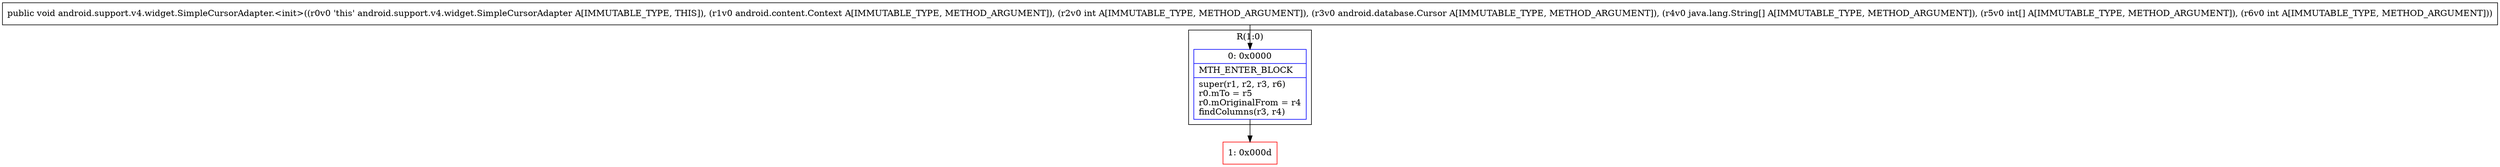 digraph "CFG forandroid.support.v4.widget.SimpleCursorAdapter.\<init\>(Landroid\/content\/Context;ILandroid\/database\/Cursor;[Ljava\/lang\/String;[II)V" {
subgraph cluster_Region_90189258 {
label = "R(1:0)";
node [shape=record,color=blue];
Node_0 [shape=record,label="{0\:\ 0x0000|MTH_ENTER_BLOCK\l|super(r1, r2, r3, r6)\lr0.mTo = r5\lr0.mOriginalFrom = r4\lfindColumns(r3, r4)\l}"];
}
Node_1 [shape=record,color=red,label="{1\:\ 0x000d}"];
MethodNode[shape=record,label="{public void android.support.v4.widget.SimpleCursorAdapter.\<init\>((r0v0 'this' android.support.v4.widget.SimpleCursorAdapter A[IMMUTABLE_TYPE, THIS]), (r1v0 android.content.Context A[IMMUTABLE_TYPE, METHOD_ARGUMENT]), (r2v0 int A[IMMUTABLE_TYPE, METHOD_ARGUMENT]), (r3v0 android.database.Cursor A[IMMUTABLE_TYPE, METHOD_ARGUMENT]), (r4v0 java.lang.String[] A[IMMUTABLE_TYPE, METHOD_ARGUMENT]), (r5v0 int[] A[IMMUTABLE_TYPE, METHOD_ARGUMENT]), (r6v0 int A[IMMUTABLE_TYPE, METHOD_ARGUMENT])) }"];
MethodNode -> Node_0;
Node_0 -> Node_1;
}

